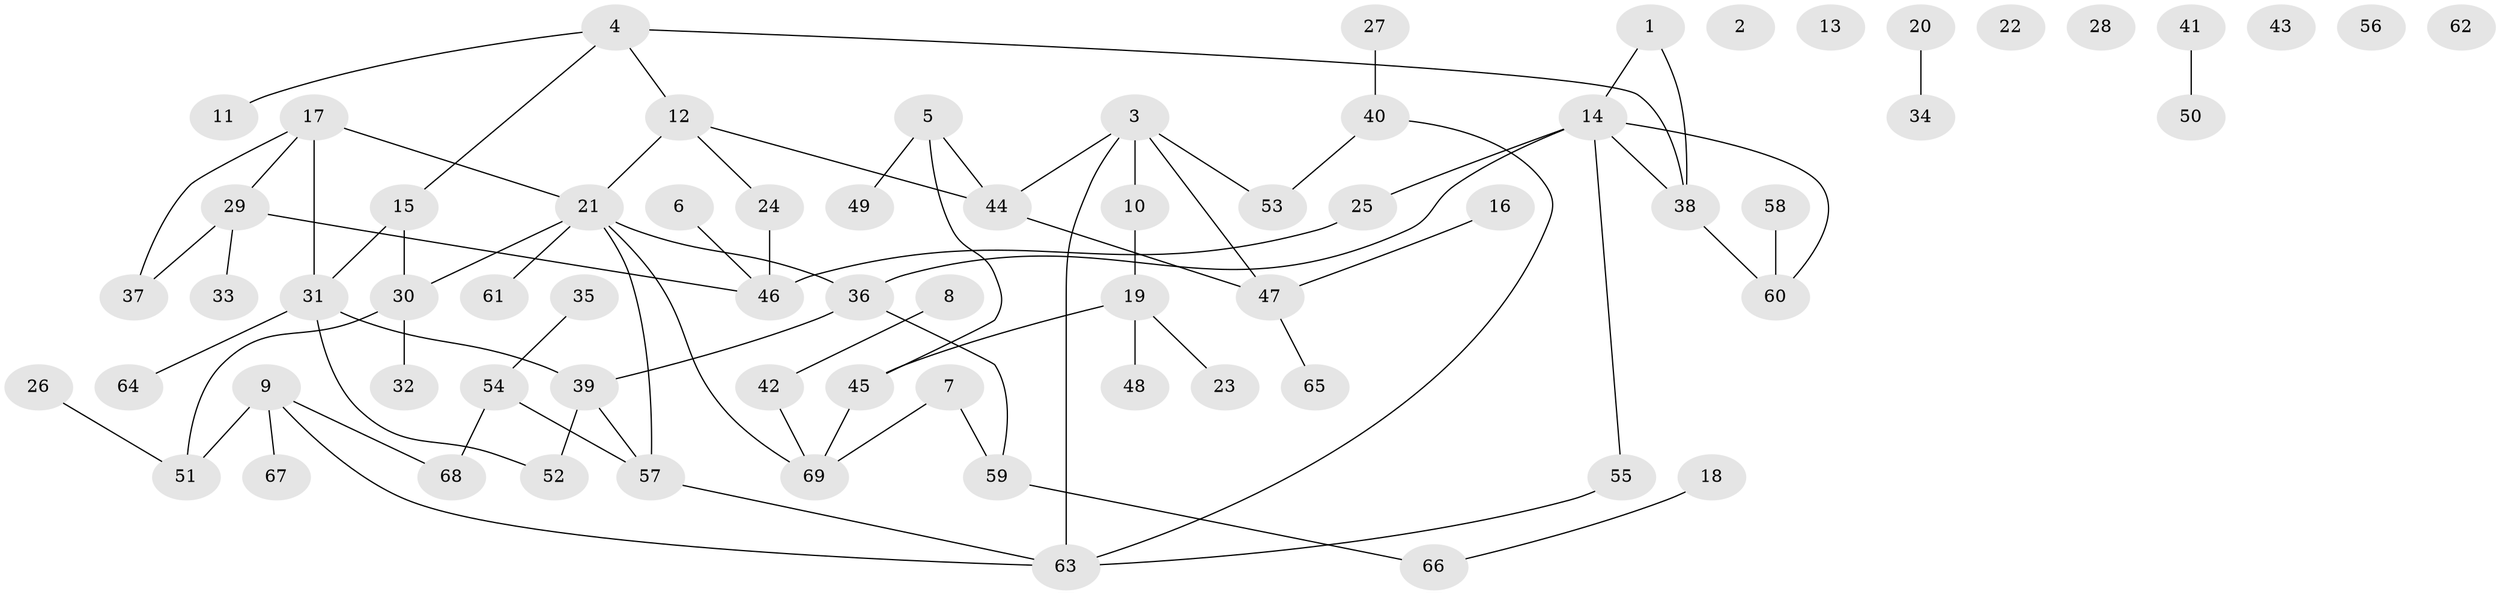 // Generated by graph-tools (version 1.1) at 2025/00/03/09/25 03:00:45]
// undirected, 69 vertices, 79 edges
graph export_dot {
graph [start="1"]
  node [color=gray90,style=filled];
  1;
  2;
  3;
  4;
  5;
  6;
  7;
  8;
  9;
  10;
  11;
  12;
  13;
  14;
  15;
  16;
  17;
  18;
  19;
  20;
  21;
  22;
  23;
  24;
  25;
  26;
  27;
  28;
  29;
  30;
  31;
  32;
  33;
  34;
  35;
  36;
  37;
  38;
  39;
  40;
  41;
  42;
  43;
  44;
  45;
  46;
  47;
  48;
  49;
  50;
  51;
  52;
  53;
  54;
  55;
  56;
  57;
  58;
  59;
  60;
  61;
  62;
  63;
  64;
  65;
  66;
  67;
  68;
  69;
  1 -- 14;
  1 -- 38;
  3 -- 10;
  3 -- 44;
  3 -- 47;
  3 -- 53;
  3 -- 63;
  4 -- 11;
  4 -- 12;
  4 -- 15;
  4 -- 38;
  5 -- 44;
  5 -- 45;
  5 -- 49;
  6 -- 46;
  7 -- 59;
  7 -- 69;
  8 -- 42;
  9 -- 51;
  9 -- 63;
  9 -- 67;
  9 -- 68;
  10 -- 19;
  12 -- 21;
  12 -- 24;
  12 -- 44;
  14 -- 25;
  14 -- 36;
  14 -- 38;
  14 -- 55;
  14 -- 60;
  15 -- 30;
  15 -- 31;
  16 -- 47;
  17 -- 21;
  17 -- 29;
  17 -- 31;
  17 -- 37;
  18 -- 66;
  19 -- 23;
  19 -- 45;
  19 -- 48;
  20 -- 34;
  21 -- 30;
  21 -- 36;
  21 -- 57;
  21 -- 61;
  21 -- 69;
  24 -- 46;
  25 -- 46;
  26 -- 51;
  27 -- 40;
  29 -- 33;
  29 -- 37;
  29 -- 46;
  30 -- 32;
  30 -- 51;
  31 -- 39;
  31 -- 52;
  31 -- 64;
  35 -- 54;
  36 -- 39;
  36 -- 59;
  38 -- 60;
  39 -- 52;
  39 -- 57;
  40 -- 53;
  40 -- 63;
  41 -- 50;
  42 -- 69;
  44 -- 47;
  45 -- 69;
  47 -- 65;
  54 -- 57;
  54 -- 68;
  55 -- 63;
  57 -- 63;
  58 -- 60;
  59 -- 66;
}
